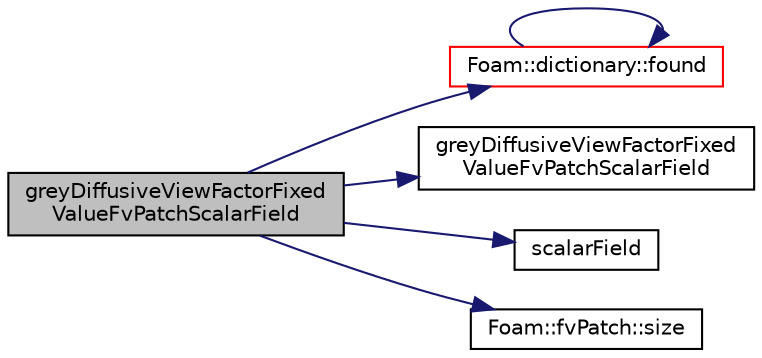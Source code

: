 digraph "greyDiffusiveViewFactorFixedValueFvPatchScalarField"
{
  bgcolor="transparent";
  edge [fontname="Helvetica",fontsize="10",labelfontname="Helvetica",labelfontsize="10"];
  node [fontname="Helvetica",fontsize="10",shape=record];
  rankdir="LR";
  Node1 [label="greyDiffusiveViewFactorFixed\lValueFvPatchScalarField",height=0.2,width=0.4,color="black", fillcolor="grey75", style="filled", fontcolor="black"];
  Node1 -> Node2 [color="midnightblue",fontsize="10",style="solid",fontname="Helvetica"];
  Node2 [label="Foam::dictionary::found",height=0.2,width=0.4,color="red",URL="$a00525.html#ae9d6521e0e8d3956f9b49ddeb44877b8",tooltip="Search dictionary for given keyword. "];
  Node2 -> Node2 [color="midnightblue",fontsize="10",style="solid",fontname="Helvetica"];
  Node1 -> Node3 [color="midnightblue",fontsize="10",style="solid",fontname="Helvetica"];
  Node3 [label="greyDiffusiveViewFactorFixed\lValueFvPatchScalarField",height=0.2,width=0.4,color="black",URL="$a00958.html#ad1c81617b681ec4ebe8189dbf656a39e",tooltip="Construct from patch and internal field. "];
  Node1 -> Node4 [color="midnightblue",fontsize="10",style="solid",fontname="Helvetica"];
  Node4 [label="scalarField",height=0.2,width=0.4,color="black",URL="$a04321.html#afcd8855c276a98ae9604b35c8fb5b81e"];
  Node1 -> Node5 [color="midnightblue",fontsize="10",style="solid",fontname="Helvetica"];
  Node5 [label="Foam::fvPatch::size",height=0.2,width=0.4,color="black",URL="$a00888.html#aefe0792b5b0175e6022a92a906fdf053",tooltip="Return size. "];
}
